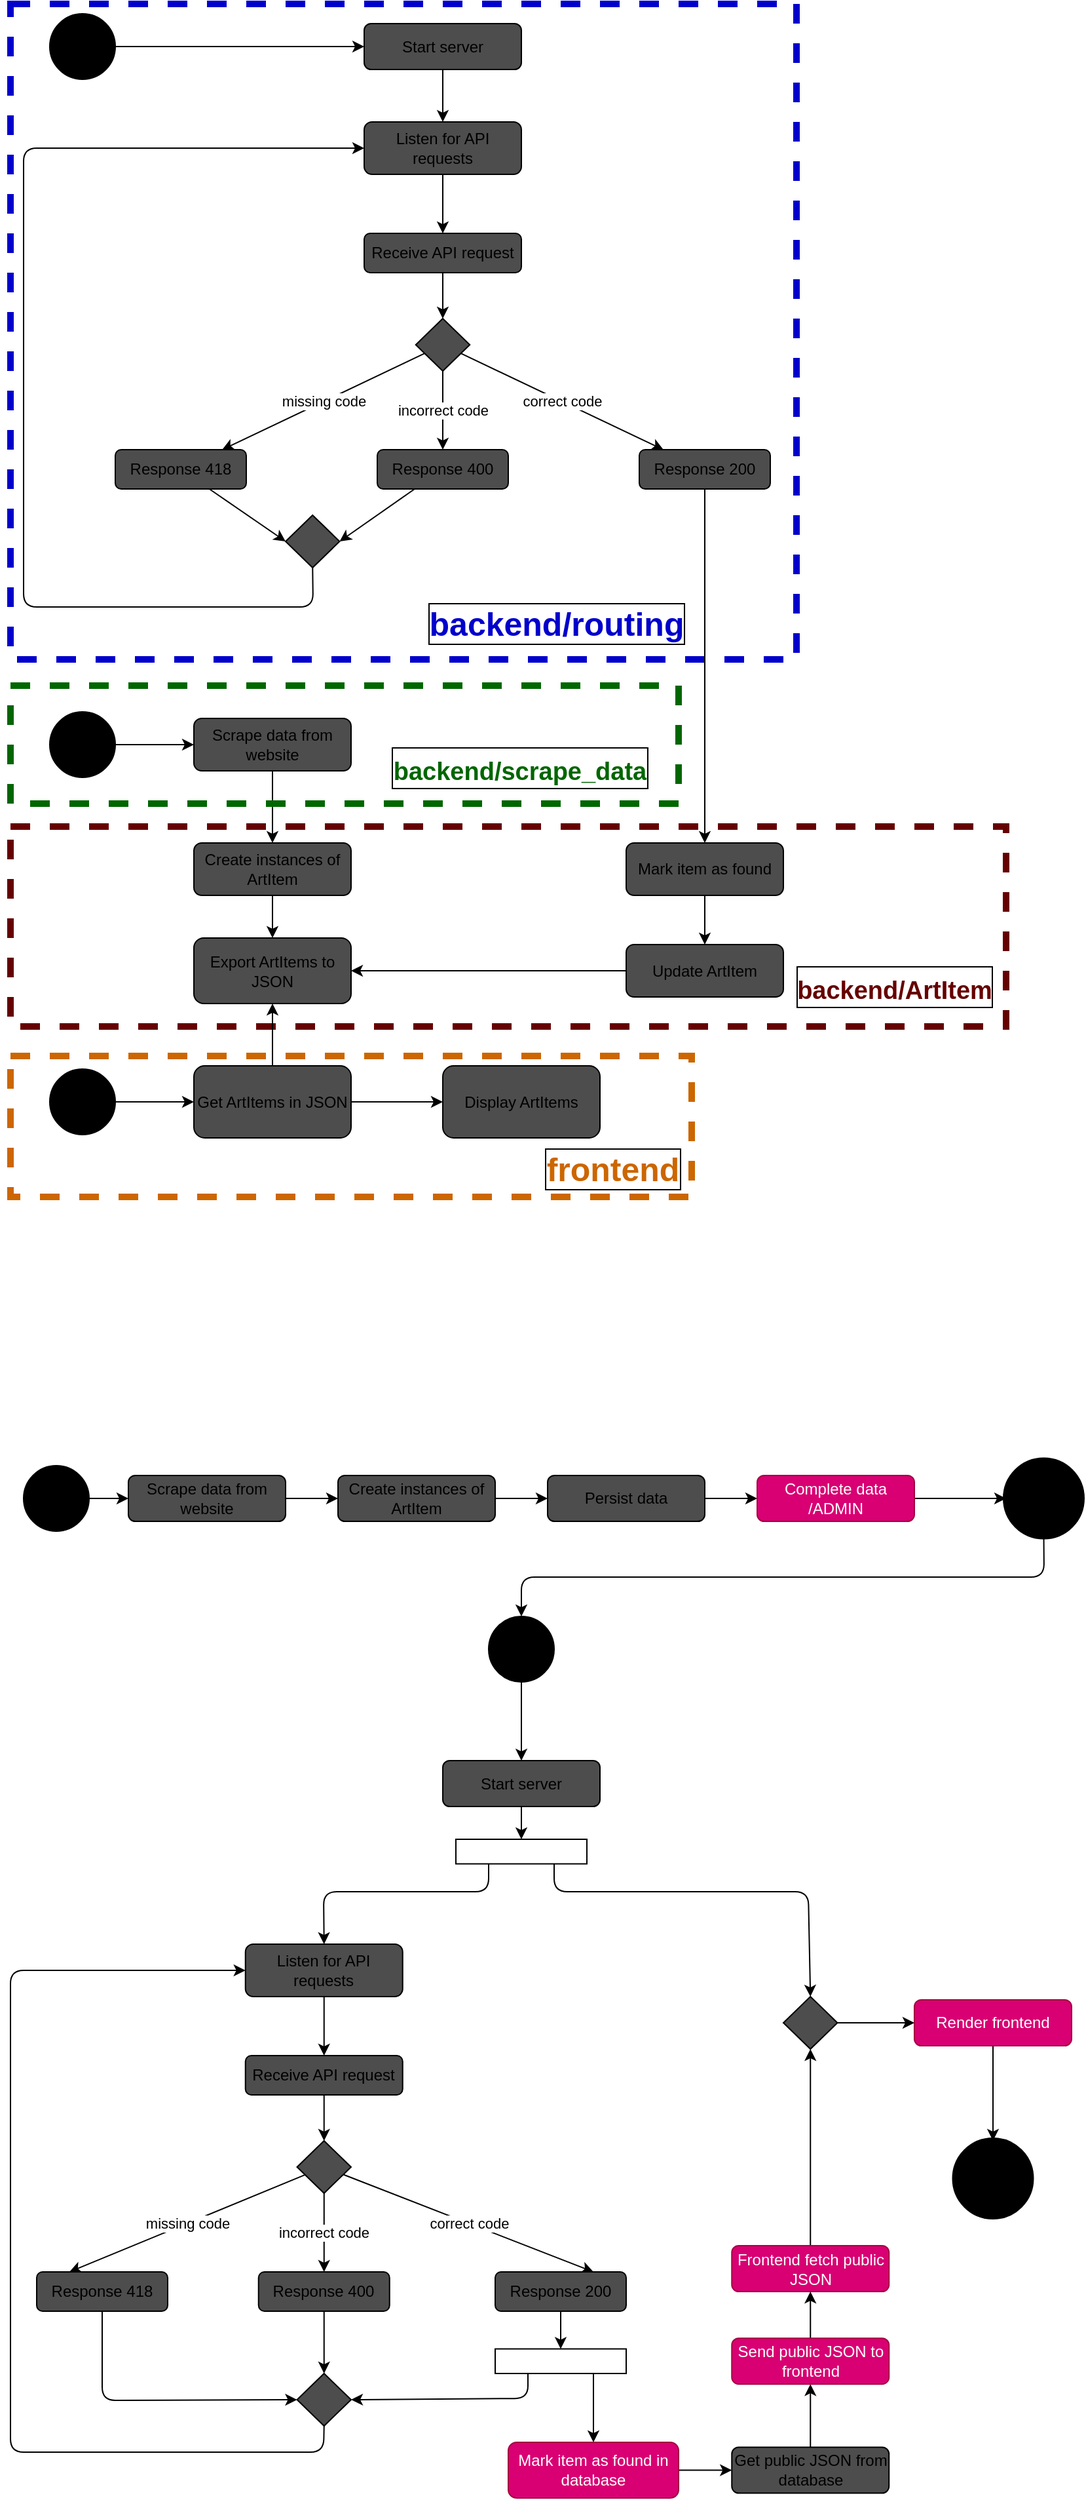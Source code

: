 <mxfile>
    <diagram id="kbsmPUWLmoBcq4hS3FJb" name="Page-1">
        <mxGraphModel dx="1182" dy="808" grid="1" gridSize="10" guides="1" tooltips="1" connect="1" arrows="1" fold="1" page="1" pageScale="1" pageWidth="850" pageHeight="1100" math="0" shadow="0">
            <root>
                <mxCell id="0"/>
                <mxCell id="1" parent="0"/>
                <mxCell id="55" value="&lt;b&gt;&lt;font style=&quot;font-size: 19px&quot; color=&quot;#660000&quot;&gt;backend/ArtItem&lt;/font&gt;&lt;/b&gt;" style="rounded=0;whiteSpace=wrap;html=1;dashed=1;labelBackgroundColor=#FFFFFF;labelBorderColor=default;fontSize=25;fontColor=#0000CC;strokeColor=#660000;strokeWidth=5;fillColor=none;gradientColor=#ffffff;align=center;labelPosition=center;verticalLabelPosition=bottom;verticalAlign=top;connectable=0;allowArrows=0;imageAspect=1;movableLabel=1;movable=0;" parent="1" vertex="1">
                    <mxGeometry x="10" y="637.5" width="760" height="152.5" as="geometry">
                        <mxPoint x="295" y="-53" as="offset"/>
                    </mxGeometry>
                </mxCell>
                <mxCell id="53" value="&lt;b&gt;&lt;font color=&quot;#cc6600&quot;&gt;frontend&lt;/font&gt;&lt;/b&gt;" style="rounded=0;whiteSpace=wrap;html=1;dashed=1;labelBackgroundColor=#FFFFFF;labelBorderColor=default;fontSize=25;fontColor=#0000CC;strokeColor=#CC6600;strokeWidth=5;fillColor=none;gradientColor=#ffffff;align=center;labelPosition=center;verticalLabelPosition=bottom;verticalAlign=top;connectable=0;allowArrows=0;imageAspect=1;movableLabel=1;movable=0;" parent="1" vertex="1">
                    <mxGeometry x="10" y="812.5" width="520" height="107.5" as="geometry">
                        <mxPoint x="200" y="-44" as="offset"/>
                    </mxGeometry>
                </mxCell>
                <mxCell id="40" value="&lt;font style=&quot;font-size: 25px&quot; color=&quot;#0000cc&quot;&gt;&lt;b&gt;backend/routing&lt;/b&gt;&lt;/font&gt;" style="rounded=0;dashed=1;strokeColor=#0000CC;strokeWidth=5;fillColor=none;gradientColor=#ffffff;labelPosition=center;verticalLabelPosition=bottom;align=center;verticalAlign=top;html=1;fontSize=21;labelBackgroundColor=#FFFFFF;labelBorderColor=default;horizontal=1;whiteSpace=wrap;movableLabel=1;movable=0;" parent="1" vertex="1">
                    <mxGeometry x="10" y="10" width="600" height="500" as="geometry">
                        <mxPoint x="117" y="-50" as="offset"/>
                    </mxGeometry>
                </mxCell>
                <mxCell id="4" style="edgeStyle=none;html=1;" parent="1" source="2" target="3" edge="1">
                    <mxGeometry relative="1" as="geometry"/>
                </mxCell>
                <mxCell id="2" value="" style="ellipse;whiteSpace=wrap;html=1;aspect=fixed;fillColor=#000000;" parent="1" vertex="1">
                    <mxGeometry x="40" y="17.5" width="50" height="50" as="geometry"/>
                </mxCell>
                <mxCell id="6" style="edgeStyle=none;html=1;entryX=0.5;entryY=0;entryDx=0;entryDy=0;" parent="1" source="3" target="5" edge="1">
                    <mxGeometry relative="1" as="geometry"/>
                </mxCell>
                <mxCell id="3" value="Start server" style="rounded=1;whiteSpace=wrap;html=1;fillColor=#4D4D4D;" parent="1" vertex="1">
                    <mxGeometry x="280" y="25" width="120" height="35" as="geometry"/>
                </mxCell>
                <mxCell id="21" style="edgeStyle=none;html=1;entryX=0.5;entryY=0;entryDx=0;entryDy=0;" parent="1" source="5" target="19" edge="1">
                    <mxGeometry relative="1" as="geometry"/>
                </mxCell>
                <mxCell id="5" value="Listen for API requests" style="rounded=1;whiteSpace=wrap;html=1;fillColor=#4D4D4D;" parent="1" vertex="1">
                    <mxGeometry x="280" y="100" width="120" height="40" as="geometry"/>
                </mxCell>
                <mxCell id="9" value="missing code" style="edgeStyle=none;html=1;" parent="1" source="7" target="10" edge="1">
                    <mxGeometry relative="1" as="geometry">
                        <mxPoint x="350" y="380" as="targetPoint"/>
                    </mxGeometry>
                </mxCell>
                <mxCell id="12" value="correct code" style="edgeStyle=none;html=1;" parent="1" source="7" target="11" edge="1">
                    <mxGeometry relative="1" as="geometry"/>
                </mxCell>
                <mxCell id="14" value="incorrect code" style="edgeStyle=none;html=1;entryX=0.5;entryY=0;entryDx=0;entryDy=0;" parent="1" source="7" target="13" edge="1">
                    <mxGeometry relative="1" as="geometry"/>
                </mxCell>
                <mxCell id="7" value="" style="rhombus;whiteSpace=wrap;html=1;fillColor=#4D4D4D;" parent="1" vertex="1">
                    <mxGeometry x="319.37" y="250" width="41.25" height="40" as="geometry"/>
                </mxCell>
                <mxCell id="18" style="edgeStyle=none;html=1;entryX=0;entryY=0.5;entryDx=0;entryDy=0;" parent="1" source="10" target="39" edge="1">
                    <mxGeometry relative="1" as="geometry">
                        <mxPoint x="160" y="460" as="targetPoint"/>
                    </mxGeometry>
                </mxCell>
                <mxCell id="10" value="Response 418" style="rounded=1;whiteSpace=wrap;html=1;fillColor=#4D4D4D;" parent="1" vertex="1">
                    <mxGeometry x="90" y="350" width="100" height="30" as="geometry"/>
                </mxCell>
                <mxCell id="42" style="edgeStyle=none;html=1;fontSize=25;fontColor=#0000CC;" parent="1" source="11" target="24" edge="1">
                    <mxGeometry relative="1" as="geometry"/>
                </mxCell>
                <mxCell id="11" value="Response 200" style="rounded=1;whiteSpace=wrap;html=1;fillColor=#4D4D4D;" parent="1" vertex="1">
                    <mxGeometry x="490" y="350" width="100" height="30" as="geometry"/>
                </mxCell>
                <mxCell id="16" style="edgeStyle=none;html=1;entryX=1;entryY=0.5;entryDx=0;entryDy=0;" parent="1" source="13" target="39" edge="1">
                    <mxGeometry relative="1" as="geometry">
                        <mxPoint x="182.5" y="460" as="targetPoint"/>
                    </mxGeometry>
                </mxCell>
                <mxCell id="13" value="Response 400" style="rounded=1;whiteSpace=wrap;html=1;fillColor=#4D4D4D;" parent="1" vertex="1">
                    <mxGeometry x="290" y="350" width="100" height="30" as="geometry"/>
                </mxCell>
                <mxCell id="22" style="edgeStyle=none;html=1;entryX=0;entryY=0.5;entryDx=0;entryDy=0;exitX=0.5;exitY=1;exitDx=0;exitDy=0;" parent="1" source="39" target="5" edge="1">
                    <mxGeometry relative="1" as="geometry">
                        <Array as="points">
                            <mxPoint x="241" y="470"/>
                            <mxPoint x="20" y="470"/>
                            <mxPoint x="20" y="120"/>
                        </Array>
                        <mxPoint x="171.25" y="470" as="sourcePoint"/>
                    </mxGeometry>
                </mxCell>
                <mxCell id="20" style="edgeStyle=none;html=1;entryX=0.5;entryY=0;entryDx=0;entryDy=0;" parent="1" source="19" target="7" edge="1">
                    <mxGeometry relative="1" as="geometry"/>
                </mxCell>
                <mxCell id="19" value="Receive API request" style="rounded=1;whiteSpace=wrap;html=1;fillColor=#4D4D4D;" parent="1" vertex="1">
                    <mxGeometry x="280" y="185" width="120" height="30" as="geometry"/>
                </mxCell>
                <mxCell id="47" style="edgeStyle=none;html=1;entryX=0.5;entryY=0;entryDx=0;entryDy=0;fontSize=25;fontColor=#0000CC;" parent="1" source="24" target="46" edge="1">
                    <mxGeometry relative="1" as="geometry"/>
                </mxCell>
                <mxCell id="24" value="Mark item as found" style="rounded=1;whiteSpace=wrap;html=1;fillColor=#4D4D4D;" parent="1" vertex="1">
                    <mxGeometry x="480" y="650" width="120" height="40" as="geometry"/>
                </mxCell>
                <mxCell id="25" style="edgeStyle=none;html=1;" parent="1" source="26" target="27" edge="1">
                    <mxGeometry relative="1" as="geometry"/>
                </mxCell>
                <mxCell id="26" value="" style="ellipse;whiteSpace=wrap;html=1;aspect=fixed;fillColor=#000000;" parent="1" vertex="1">
                    <mxGeometry x="40" y="550" width="50" height="50" as="geometry"/>
                </mxCell>
                <mxCell id="29" style="edgeStyle=none;html=1;entryX=0.5;entryY=0;entryDx=0;entryDy=0;" parent="1" source="27" target="28" edge="1">
                    <mxGeometry relative="1" as="geometry"/>
                </mxCell>
                <mxCell id="27" value="Scrape data from website" style="rounded=1;whiteSpace=wrap;html=1;fillColor=#4D4D4D;" parent="1" vertex="1">
                    <mxGeometry x="150" y="555" width="120" height="40" as="geometry"/>
                </mxCell>
                <mxCell id="31" style="edgeStyle=none;html=1;" parent="1" source="28" target="30" edge="1">
                    <mxGeometry relative="1" as="geometry"/>
                </mxCell>
                <mxCell id="28" value="Create instances of ArtItem" style="rounded=1;whiteSpace=wrap;html=1;fillColor=#4D4D4D;" parent="1" vertex="1">
                    <mxGeometry x="150" y="650" width="120" height="40" as="geometry"/>
                </mxCell>
                <mxCell id="30" value="Export ArtItems to JSON" style="rounded=1;whiteSpace=wrap;html=1;fillColor=#4D4D4D;" parent="1" vertex="1">
                    <mxGeometry x="150" y="722.5" width="120" height="50" as="geometry"/>
                </mxCell>
                <mxCell id="39" value="" style="rhombus;whiteSpace=wrap;html=1;fillColor=#4D4D4D;" parent="1" vertex="1">
                    <mxGeometry x="220" y="400" width="41.25" height="40" as="geometry"/>
                </mxCell>
                <mxCell id="50" style="edgeStyle=none;html=1;fontSize=25;fontColor=#0000CC;" parent="1" source="43" target="44" edge="1">
                    <mxGeometry relative="1" as="geometry"/>
                </mxCell>
                <mxCell id="43" value="" style="ellipse;whiteSpace=wrap;html=1;aspect=fixed;fillColor=#000000;" parent="1" vertex="1">
                    <mxGeometry x="40" y="822.5" width="50" height="50" as="geometry"/>
                </mxCell>
                <mxCell id="49" style="edgeStyle=none;html=1;entryX=0.5;entryY=1;entryDx=0;entryDy=0;fontSize=25;fontColor=#0000CC;" parent="1" source="44" target="30" edge="1">
                    <mxGeometry relative="1" as="geometry"/>
                </mxCell>
                <mxCell id="51" style="edgeStyle=none;html=1;entryX=0;entryY=0.5;entryDx=0;entryDy=0;fontSize=25;fontColor=#0000CC;" parent="1" source="44" target="45" edge="1">
                    <mxGeometry relative="1" as="geometry"/>
                </mxCell>
                <mxCell id="44" value="Get ArtItems in JSON" style="rounded=1;whiteSpace=wrap;html=1;fillColor=#4D4D4D;" parent="1" vertex="1">
                    <mxGeometry x="150" y="820" width="120" height="55" as="geometry"/>
                </mxCell>
                <mxCell id="45" value="Display ArtItems" style="rounded=1;whiteSpace=wrap;html=1;fillColor=#4D4D4D;" parent="1" vertex="1">
                    <mxGeometry x="340" y="820" width="120" height="55" as="geometry"/>
                </mxCell>
                <mxCell id="48" style="edgeStyle=none;html=1;entryX=1;entryY=0.5;entryDx=0;entryDy=0;fontSize=25;fontColor=#0000CC;" parent="1" source="46" target="30" edge="1">
                    <mxGeometry relative="1" as="geometry"/>
                </mxCell>
                <mxCell id="46" value="Update ArtItem" style="rounded=1;whiteSpace=wrap;html=1;fillColor=#4D4D4D;" parent="1" vertex="1">
                    <mxGeometry x="480" y="727.5" width="120" height="40" as="geometry"/>
                </mxCell>
                <mxCell id="54" value="&lt;b&gt;&lt;font style=&quot;font-size: 19px&quot; color=&quot;#006600&quot;&gt;backend/scrape_data&lt;/font&gt;&lt;/b&gt;" style="rounded=0;whiteSpace=wrap;html=1;dashed=1;labelBackgroundColor=#FFFFFF;labelBorderColor=default;fontSize=25;fontColor=#0000CC;strokeColor=#006600;strokeWidth=5;fillColor=none;gradientColor=#ffffff;align=center;labelPosition=center;verticalLabelPosition=bottom;verticalAlign=top;connectable=0;allowArrows=0;imageAspect=1;movableLabel=1;movable=0;" parent="1" vertex="1">
                    <mxGeometry x="10" y="530" width="510" height="90" as="geometry">
                        <mxPoint x="134" y="-50" as="offset"/>
                    </mxGeometry>
                </mxCell>
                <mxCell id="56" style="edgeStyle=none;html=1;" parent="1" source="57" target="58" edge="1">
                    <mxGeometry relative="1" as="geometry"/>
                </mxCell>
                <mxCell id="57" value="init" style="ellipse;whiteSpace=wrap;html=1;aspect=fixed;fillColor=#000000;" parent="1" vertex="1">
                    <mxGeometry x="20.0" y="1125" width="50" height="50" as="geometry"/>
                </mxCell>
                <mxCell id="60" value="" style="edgeStyle=none;html=1;entryX=0;entryY=0.5;entryDx=0;entryDy=0;" parent="1" source="58" target="59" edge="1">
                    <mxGeometry x="-0.002" y="-16" relative="1" as="geometry">
                        <mxPoint x="369.38" y="1150" as="targetPoint"/>
                        <mxPoint as="offset"/>
                    </mxGeometry>
                </mxCell>
                <mxCell id="58" value="Scrape data from website" style="rounded=1;whiteSpace=wrap;html=1;fillColor=#4D4D4D;" parent="1" vertex="1">
                    <mxGeometry x="100" y="1132.5" width="120" height="35" as="geometry"/>
                </mxCell>
                <mxCell id="61" value="" style="edgeStyle=none;html=1;" parent="1" source="59" target="62" edge="1">
                    <mxGeometry x="0.125" y="-42" relative="1" as="geometry">
                        <mxPoint x="460" y="1330.0" as="targetPoint"/>
                        <mxPoint y="1" as="offset"/>
                    </mxGeometry>
                </mxCell>
                <mxCell id="59" value="Create instances of ArtItem" style="rounded=1;whiteSpace=wrap;html=1;fillColor=#4D4D4D;" parent="1" vertex="1">
                    <mxGeometry x="260" y="1132.5" width="120" height="35" as="geometry"/>
                </mxCell>
                <mxCell id="96" style="edgeStyle=none;html=1;entryX=0;entryY=0.5;entryDx=0;entryDy=0;" parent="1" source="62" target="100" edge="1">
                    <mxGeometry relative="1" as="geometry">
                        <mxPoint x="650" y="1147.5" as="targetPoint"/>
                    </mxGeometry>
                </mxCell>
                <mxCell id="62" value="Persist data" style="rounded=1;whiteSpace=wrap;html=1;fillColor=#4D4D4D;" parent="1" vertex="1">
                    <mxGeometry x="420" y="1132.5" width="120" height="35" as="geometry"/>
                </mxCell>
                <mxCell id="114" style="edgeStyle=none;html=1;entryX=0.5;entryY=0;entryDx=0;entryDy=0;fontSize=12;" parent="1" source="73" target="113" edge="1">
                    <mxGeometry relative="1" as="geometry"/>
                </mxCell>
                <mxCell id="73" value="Start server" style="rounded=1;whiteSpace=wrap;html=1;fillColor=#4D4D4D;" parent="1" vertex="1">
                    <mxGeometry x="340" y="1350" width="120" height="35" as="geometry"/>
                </mxCell>
                <mxCell id="74" style="edgeStyle=none;html=1;entryX=0.5;entryY=0;entryDx=0;entryDy=0;" parent="1" source="75" target="87" edge="1">
                    <mxGeometry relative="1" as="geometry"/>
                </mxCell>
                <mxCell id="75" value="Listen for API requests" style="rounded=1;whiteSpace=wrap;html=1;fillColor=#4D4D4D;" parent="1" vertex="1">
                    <mxGeometry x="189.37" y="1490" width="120" height="40" as="geometry"/>
                </mxCell>
                <mxCell id="76" value="missing code" style="edgeStyle=none;html=1;entryX=0.25;entryY=0;entryDx=0;entryDy=0;" parent="1" source="79" target="81" edge="1">
                    <mxGeometry relative="1" as="geometry">
                        <mxPoint x="340" y="1770" as="targetPoint"/>
                    </mxGeometry>
                </mxCell>
                <mxCell id="77" value="correct code" style="edgeStyle=none;html=1;entryX=0.75;entryY=0;entryDx=0;entryDy=0;" parent="1" source="79" target="82" edge="1">
                    <mxGeometry relative="1" as="geometry"/>
                </mxCell>
                <mxCell id="78" value="incorrect code" style="edgeStyle=none;html=1;entryX=0.5;entryY=0;entryDx=0;entryDy=0;" parent="1" source="79" target="84" edge="1">
                    <mxGeometry relative="1" as="geometry"/>
                </mxCell>
                <mxCell id="79" value="" style="rhombus;whiteSpace=wrap;html=1;fillColor=#4D4D4D;" parent="1" vertex="1">
                    <mxGeometry x="228.75" y="1640" width="41.25" height="40" as="geometry"/>
                </mxCell>
                <mxCell id="80" style="edgeStyle=none;html=1;entryX=0;entryY=0.5;entryDx=0;entryDy=0;" parent="1" source="81" target="88" edge="1">
                    <mxGeometry relative="1" as="geometry">
                        <mxPoint x="150" y="1850" as="targetPoint"/>
                        <Array as="points">
                            <mxPoint x="80" y="1838"/>
                        </Array>
                    </mxGeometry>
                </mxCell>
                <mxCell id="81" value="Response 418" style="rounded=1;whiteSpace=wrap;html=1;fillColor=#4D4D4D;" parent="1" vertex="1">
                    <mxGeometry x="30" y="1740" width="100" height="30" as="geometry"/>
                </mxCell>
                <mxCell id="91" style="edgeStyle=none;html=1;" parent="1" source="82" target="89" edge="1">
                    <mxGeometry relative="1" as="geometry"/>
                </mxCell>
                <mxCell id="82" value="Response 200" style="rounded=1;whiteSpace=wrap;html=1;fillColor=#4D4D4D;" parent="1" vertex="1">
                    <mxGeometry x="380" y="1740" width="100" height="30" as="geometry"/>
                </mxCell>
                <mxCell id="83" style="edgeStyle=none;html=1;entryX=0.5;entryY=0;entryDx=0;entryDy=0;" parent="1" source="84" target="88" edge="1">
                    <mxGeometry relative="1" as="geometry">
                        <mxPoint x="172.5" y="1850" as="targetPoint"/>
                    </mxGeometry>
                </mxCell>
                <mxCell id="84" value="Response 400" style="rounded=1;whiteSpace=wrap;html=1;fillColor=#4D4D4D;" parent="1" vertex="1">
                    <mxGeometry x="199.37" y="1740" width="100" height="30" as="geometry"/>
                </mxCell>
                <mxCell id="85" style="edgeStyle=none;html=1;entryX=0;entryY=0.5;entryDx=0;entryDy=0;exitX=0.5;exitY=1;exitDx=0;exitDy=0;" parent="1" source="88" target="75" edge="1">
                    <mxGeometry relative="1" as="geometry">
                        <Array as="points">
                            <mxPoint x="249" y="1877.5"/>
                            <mxPoint x="10" y="1877.5"/>
                            <mxPoint x="10" y="1510"/>
                        </Array>
                        <mxPoint x="161.25" y="1860" as="sourcePoint"/>
                    </mxGeometry>
                </mxCell>
                <mxCell id="86" style="edgeStyle=none;html=1;entryX=0.5;entryY=0;entryDx=0;entryDy=0;" parent="1" source="87" target="79" edge="1">
                    <mxGeometry relative="1" as="geometry"/>
                </mxCell>
                <mxCell id="87" value="Receive API request" style="rounded=1;whiteSpace=wrap;html=1;fillColor=#4D4D4D;" parent="1" vertex="1">
                    <mxGeometry x="189.37" y="1575" width="120" height="30" as="geometry"/>
                </mxCell>
                <mxCell id="88" value="" style="rhombus;whiteSpace=wrap;html=1;fillColor=#4D4D4D;" parent="1" vertex="1">
                    <mxGeometry x="228.75" y="1817.5" width="41.25" height="40" as="geometry"/>
                </mxCell>
                <mxCell id="92" style="edgeStyle=none;html=1;entryX=1;entryY=0.5;entryDx=0;entryDy=0;exitX=0.25;exitY=1;exitDx=0;exitDy=0;" parent="1" source="89" target="88" edge="1">
                    <mxGeometry relative="1" as="geometry">
                        <mxPoint x="520" y="1917.5" as="targetPoint"/>
                        <Array as="points">
                            <mxPoint x="405" y="1836.5"/>
                        </Array>
                    </mxGeometry>
                </mxCell>
                <mxCell id="93" style="edgeStyle=none;html=1;exitX=0.75;exitY=1;exitDx=0;exitDy=0;entryX=0.5;entryY=0;entryDx=0;entryDy=0;" parent="1" source="89" target="94" edge="1">
                    <mxGeometry relative="1" as="geometry">
                        <mxPoint x="455" y="1897.5" as="targetPoint"/>
                    </mxGeometry>
                </mxCell>
                <mxCell id="89" value="" style="rounded=0;whiteSpace=wrap;html=1;" parent="1" vertex="1">
                    <mxGeometry x="380" y="1798.75" width="100" height="18.75" as="geometry"/>
                </mxCell>
                <mxCell id="130" style="edgeStyle=none;html=1;entryX=0.5;entryY=0;entryDx=0;entryDy=0;" edge="1" parent="1" source="90" target="73">
                    <mxGeometry relative="1" as="geometry"/>
                </mxCell>
                <mxCell id="90" value="start event" style="ellipse;whiteSpace=wrap;html=1;aspect=fixed;fillColor=#000000;" parent="1" vertex="1">
                    <mxGeometry x="375" y="1240" width="50" height="50" as="geometry"/>
                </mxCell>
                <mxCell id="136" style="edgeStyle=none;html=1;entryX=0;entryY=0.5;entryDx=0;entryDy=0;" edge="1" parent="1" source="94" target="132">
                    <mxGeometry relative="1" as="geometry"/>
                </mxCell>
                <mxCell id="94" value="Mark item as found in database" style="rounded=1;whiteSpace=wrap;html=1;fillColor=#d80073;fontColor=#ffffff;strokeColor=#A50040;" parent="1" vertex="1">
                    <mxGeometry x="390" y="1870" width="130" height="42.5" as="geometry"/>
                </mxCell>
                <mxCell id="99" style="edgeStyle=none;html=1;fontSize=12;" parent="1" source="97" target="90" edge="1">
                    <mxGeometry relative="1" as="geometry">
                        <Array as="points">
                            <mxPoint x="799" y="1210"/>
                            <mxPoint x="400" y="1210"/>
                        </Array>
                    </mxGeometry>
                </mxCell>
                <mxCell id="97" value="init finished" style="ellipse;whiteSpace=wrap;html=1;aspect=fixed;fillColor=#000000;strokeWidth=5;fontSize=12;" parent="1" vertex="1">
                    <mxGeometry x="770" y="1121.25" width="57.5" height="57.5" as="geometry"/>
                </mxCell>
                <mxCell id="102" style="edgeStyle=none;html=1;entryX=0;entryY=0.5;entryDx=0;entryDy=0;fontSize=12;" parent="1" source="100" target="97" edge="1">
                    <mxGeometry relative="1" as="geometry"/>
                </mxCell>
                <mxCell id="100" value="Complete data /ADMIN" style="rounded=1;whiteSpace=wrap;html=1;fillColor=#d80073;fontColor=#ffffff;strokeColor=#A50040;" parent="1" vertex="1">
                    <mxGeometry x="580" y="1132.5" width="120" height="35" as="geometry"/>
                </mxCell>
                <mxCell id="148" style="edgeStyle=none;html=1;entryX=0.5;entryY=0;entryDx=0;entryDy=0;" edge="1" parent="1" source="111" target="147">
                    <mxGeometry relative="1" as="geometry"/>
                </mxCell>
                <mxCell id="111" value="Render frontend" style="rounded=1;whiteSpace=wrap;html=1;fillColor=#d80073;fontColor=#ffffff;strokeColor=#A50040;" parent="1" vertex="1">
                    <mxGeometry x="700" y="1532.5" width="120" height="35" as="geometry"/>
                </mxCell>
                <mxCell id="115" style="edgeStyle=none;html=1;entryX=0.5;entryY=0;entryDx=0;entryDy=0;fontSize=12;exitX=0.25;exitY=1;exitDx=0;exitDy=0;" parent="1" source="113" target="75" edge="1">
                    <mxGeometry relative="1" as="geometry">
                        <mxPoint x="370" y="1430" as="sourcePoint"/>
                        <Array as="points">
                            <mxPoint x="375" y="1450"/>
                            <mxPoint x="249" y="1450"/>
                        </Array>
                    </mxGeometry>
                </mxCell>
                <mxCell id="116" style="edgeStyle=none;html=1;entryX=0.5;entryY=0;entryDx=0;entryDy=0;fontSize=12;exitX=0.75;exitY=1;exitDx=0;exitDy=0;" parent="1" source="113" target="143" edge="1">
                    <mxGeometry relative="1" as="geometry">
                        <Array as="points">
                            <mxPoint x="425" y="1450"/>
                            <mxPoint x="619" y="1450"/>
                        </Array>
                        <mxPoint x="535" y="1500.63" as="targetPoint"/>
                    </mxGeometry>
                </mxCell>
                <mxCell id="113" value="" style="rounded=0;whiteSpace=wrap;html=1;" parent="1" vertex="1">
                    <mxGeometry x="350" y="1410" width="100" height="18.75" as="geometry"/>
                </mxCell>
                <mxCell id="145" style="edgeStyle=none;html=1;entryX=0.5;entryY=1;entryDx=0;entryDy=0;" edge="1" parent="1" source="122" target="143">
                    <mxGeometry relative="1" as="geometry"/>
                </mxCell>
                <mxCell id="122" value="Frontend fetch public JSON" style="rounded=1;whiteSpace=wrap;html=1;fillColor=#d80073;fontColor=#ffffff;strokeColor=#A50040;" vertex="1" parent="1">
                    <mxGeometry x="560.63" y="1720" width="120" height="35" as="geometry"/>
                </mxCell>
                <mxCell id="137" style="edgeStyle=none;html=1;" edge="1" parent="1" source="132" target="134">
                    <mxGeometry relative="1" as="geometry"/>
                </mxCell>
                <mxCell id="132" value="Get public JSON from database" style="rounded=1;whiteSpace=wrap;html=1;fillColor=#4D4D4D;" vertex="1" parent="1">
                    <mxGeometry x="560.63" y="1873.75" width="120" height="35" as="geometry"/>
                </mxCell>
                <mxCell id="135" style="edgeStyle=none;html=1;entryX=0.5;entryY=1;entryDx=0;entryDy=0;" edge="1" parent="1" source="134" target="122">
                    <mxGeometry relative="1" as="geometry"/>
                </mxCell>
                <mxCell id="134" value="Send public JSON to frontend" style="rounded=1;whiteSpace=wrap;html=1;fillColor=#d80073;fontColor=#ffffff;strokeColor=#A50040;" vertex="1" parent="1">
                    <mxGeometry x="560.63" y="1790.62" width="120" height="35" as="geometry"/>
                </mxCell>
                <mxCell id="146" style="edgeStyle=none;html=1;entryX=0;entryY=0.5;entryDx=0;entryDy=0;" edge="1" parent="1" source="143" target="111">
                    <mxGeometry relative="1" as="geometry"/>
                </mxCell>
                <mxCell id="143" value="" style="rhombus;whiteSpace=wrap;html=1;fillColor=#4D4D4D;" vertex="1" parent="1">
                    <mxGeometry x="600.01" y="1530" width="41.25" height="40" as="geometry"/>
                </mxCell>
                <mxCell id="147" value="" style="ellipse;whiteSpace=wrap;html=1;aspect=fixed;fillColor=#000000;strokeWidth=5;fontSize=12;" vertex="1" parent="1">
                    <mxGeometry x="731.25" y="1640" width="57.5" height="57.5" as="geometry"/>
                </mxCell>
            </root>
        </mxGraphModel>
    </diagram>
</mxfile>